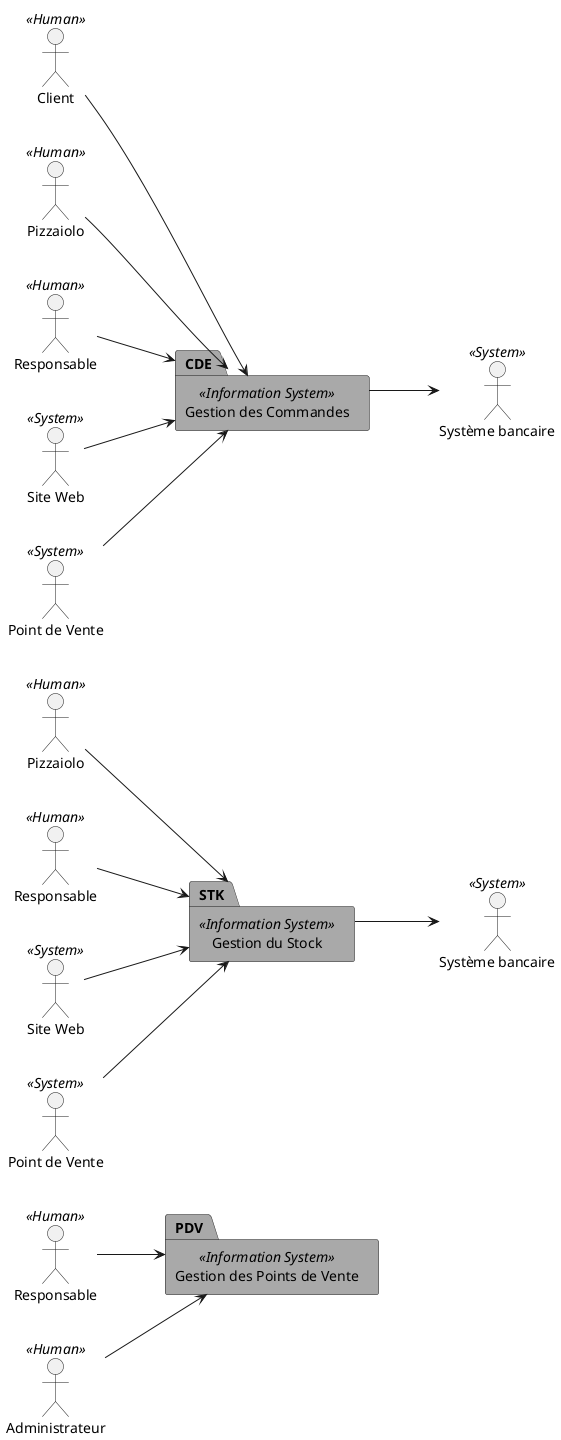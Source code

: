 @startuml
/' Start UML Class '/

/' Flow Direction '/
left to right direction

/' Actor and Entity '/
:Client: << Human >> as C1
:Pizzaiolo: << Human >> as P1
:Pizzaiolo: << Human >> as P2
:Responsable: << Human >> as R1
:Responsable: << Human >> as R2
:Responsable: << Human >> as R3
:Administrateur: << Human >> as A1
/':Client: << Human >> as C2'/

:Site Web: << System >> as Web1
:Site Web: << System >> as Web2
:Point de Vente: << System >> as PDV1
:Point de Vente: << System >> as PDV2
:Système bancaire: << System >> as Bank1
:Système bancaire: << System >> as Bank2

/' Packages '/

package "Gestion des Commandes" <<Information System>> as "CDE" #A9A9A9 {
/' Relationship CDE '/
C1 --> CDE
P1 --> CDE
R1 --> CDE
Web1 --> CDE
PDV1 --> CDE
CDE --> Bank1
}

package "Gestion du Stock" <<Information System>> as STK #A9A9A9 {
/' Relationship STK '/
P2 --> STK
R2 --> STK
Web2 --> STK
PDV2 --> STK
STK --> Bank2
}

package "Gestion des Points de Vente" <<Information System>> as PDV #A9A9A9 {
/' Relationship PDV '/
R3 --> PDV
A1 --> PDV
}

/' Ordering entity '/
CDE -[hidden]> STK
STK -[hidden]> PDV
/'CDE -[hidden]> STK'/

/' Ordering actor '/


/'
:Main Admin: as Admin
(Use the application) as (Use)

User -> (Start)
User --> (Use)

Admin ---> (Use)

note right of Admin : This is an example.

note right of (Use)
A note can also
be on several lines
end note

note "This note is connected\nto several objects." as N2
(Start) .. N2
N2 .. (Use)
'/
@enduml